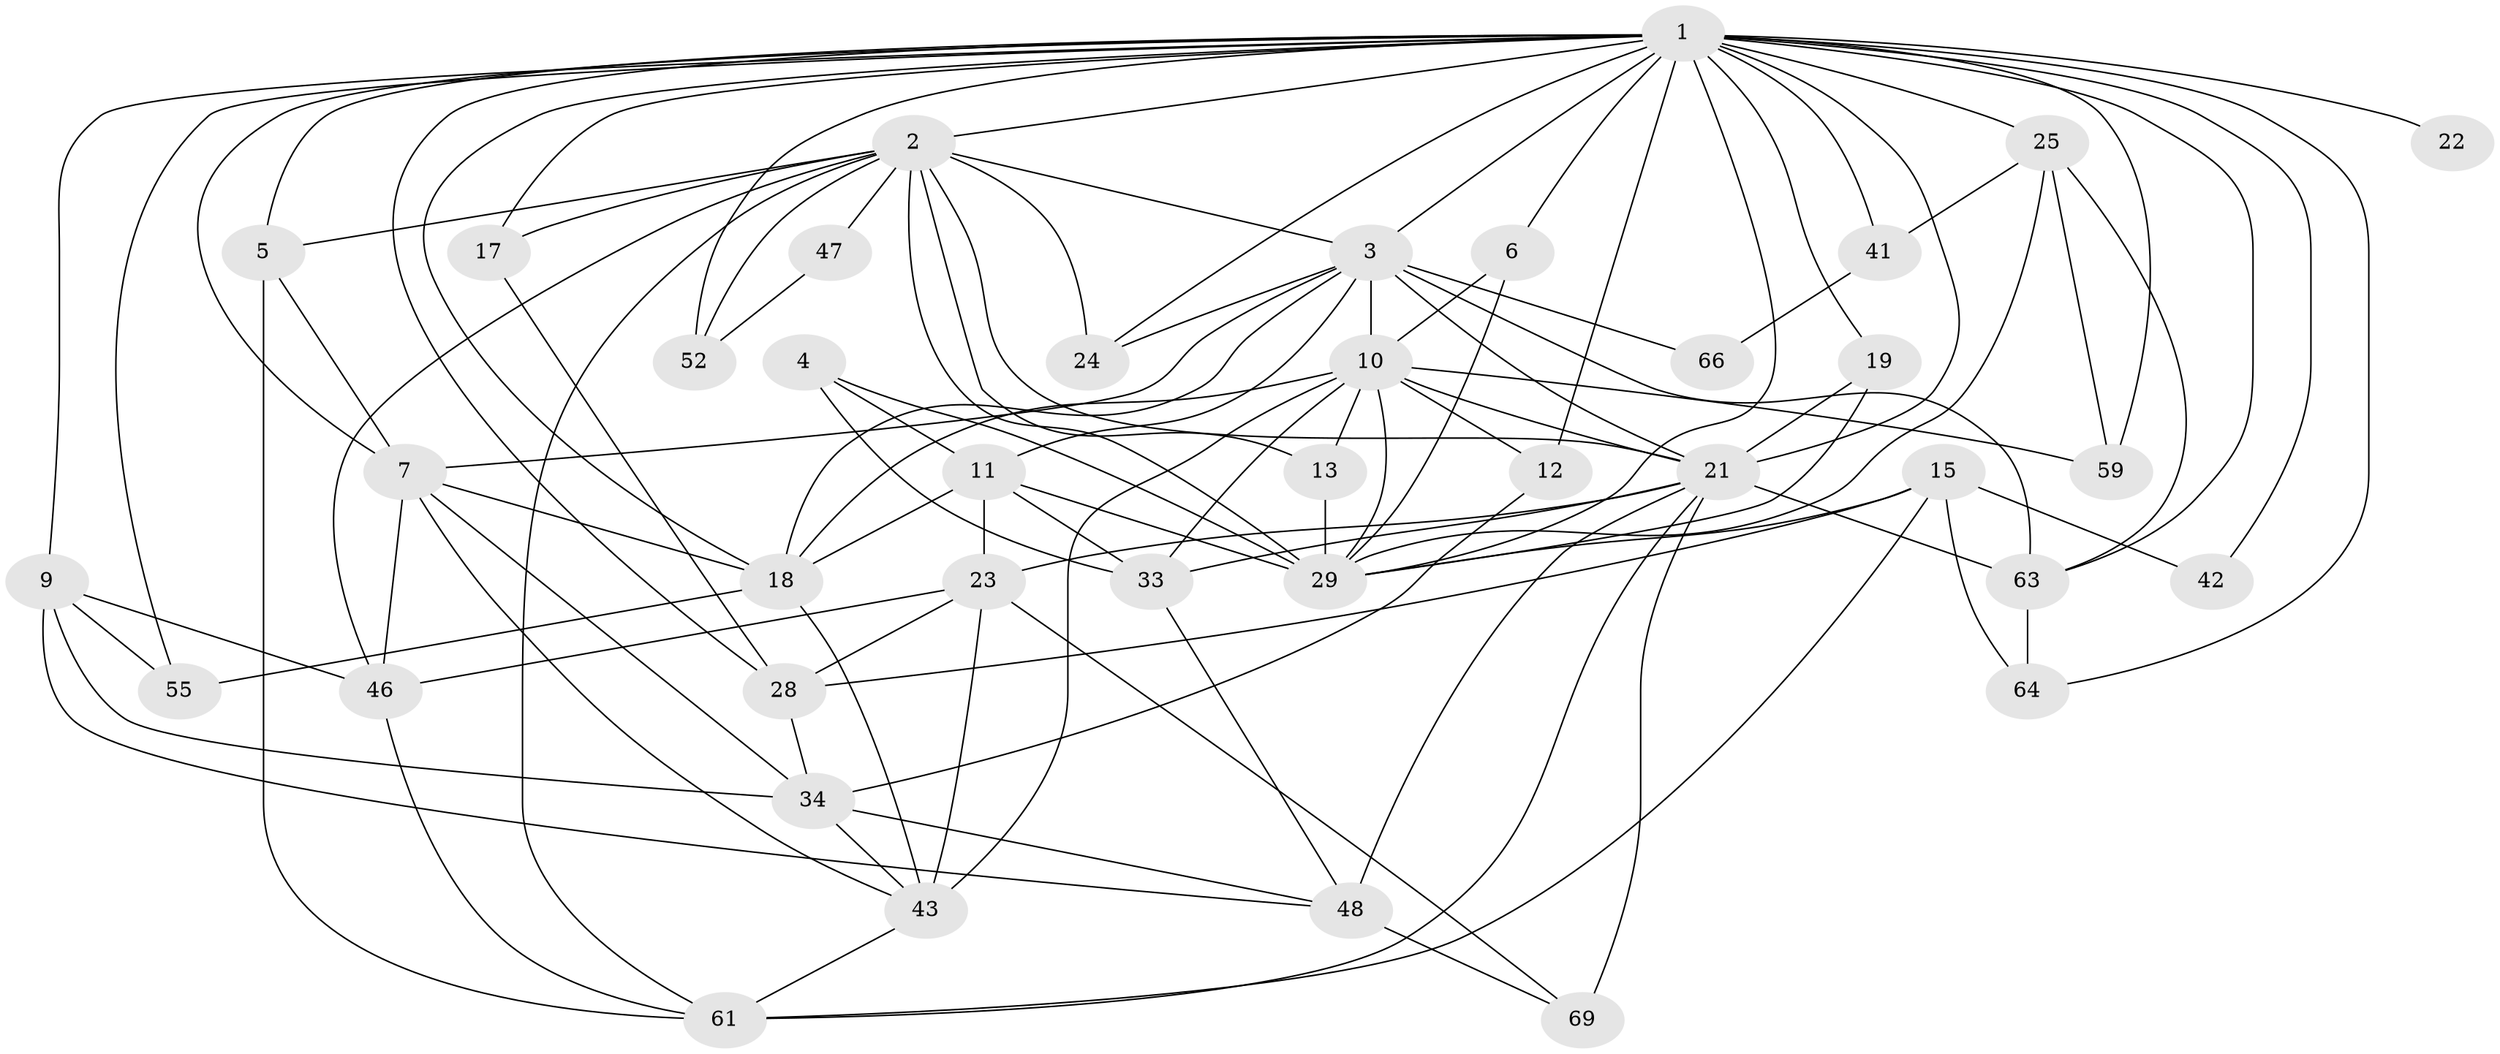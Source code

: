 // original degree distribution, {5: 0.20512820512820512, 4: 0.23076923076923078, 3: 0.38461538461538464, 2: 0.0641025641025641, 6: 0.0641025641025641, 8: 0.02564102564102564, 7: 0.02564102564102564}
// Generated by graph-tools (version 1.1) at 2025/15/03/09/25 04:15:09]
// undirected, 39 vertices, 105 edges
graph export_dot {
graph [start="1"]
  node [color=gray90,style=filled];
  1 [super="+16+36"];
  2 [super="+39+27+8"];
  3 [super="+51"];
  4;
  5 [super="+20"];
  6;
  7 [super="+14"];
  9 [super="+37"];
  10 [super="+38+31"];
  11 [super="+56"];
  12;
  13;
  15;
  17;
  18 [super="+49+32"];
  19;
  21 [super="+44+54"];
  22;
  23 [super="+26"];
  24;
  25 [super="+77"];
  28;
  29 [super="+65+72+40"];
  33 [super="+35"];
  34 [super="+70"];
  41;
  42;
  43 [super="+60"];
  46 [super="+50"];
  47;
  48;
  52;
  55;
  59;
  61 [super="+74"];
  63 [super="+73"];
  64;
  66;
  69;
  1 -- 42;
  1 -- 29 [weight=3];
  1 -- 9;
  1 -- 64;
  1 -- 5;
  1 -- 7;
  1 -- 52;
  1 -- 25;
  1 -- 28;
  1 -- 63;
  1 -- 2;
  1 -- 3;
  1 -- 6;
  1 -- 41;
  1 -- 12;
  1 -- 17;
  1 -- 18;
  1 -- 19;
  1 -- 21;
  1 -- 22 [weight=2];
  1 -- 55;
  1 -- 24;
  1 -- 59;
  2 -- 3;
  2 -- 52;
  2 -- 21 [weight=2];
  2 -- 61;
  2 -- 5;
  2 -- 13;
  2 -- 47;
  2 -- 46;
  2 -- 24;
  2 -- 17;
  2 -- 29;
  3 -- 63;
  3 -- 10;
  3 -- 18;
  3 -- 21 [weight=2];
  3 -- 66;
  3 -- 7;
  3 -- 24;
  3 -- 11;
  4 -- 33;
  4 -- 11;
  4 -- 29;
  5 -- 7;
  5 -- 61;
  6 -- 10;
  6 -- 29;
  7 -- 43;
  7 -- 34;
  7 -- 18 [weight=2];
  7 -- 46;
  9 -- 48;
  9 -- 34;
  9 -- 55;
  9 -- 46;
  10 -- 12;
  10 -- 33;
  10 -- 29;
  10 -- 59;
  10 -- 13;
  10 -- 21;
  10 -- 43;
  10 -- 18;
  11 -- 33;
  11 -- 23;
  11 -- 29;
  11 -- 18;
  12 -- 34;
  13 -- 29;
  15 -- 61;
  15 -- 28;
  15 -- 42;
  15 -- 64;
  15 -- 29;
  17 -- 28;
  18 -- 43 [weight=2];
  18 -- 55 [weight=2];
  19 -- 21;
  19 -- 29;
  21 -- 48;
  21 -- 63 [weight=2];
  21 -- 33;
  21 -- 69;
  21 -- 23;
  21 -- 61;
  23 -- 46;
  23 -- 69;
  23 -- 28;
  23 -- 43;
  25 -- 59;
  25 -- 63;
  25 -- 41;
  25 -- 29;
  28 -- 34;
  33 -- 48;
  34 -- 48;
  34 -- 43;
  41 -- 66;
  43 -- 61;
  46 -- 61;
  47 -- 52;
  48 -- 69;
  63 -- 64;
}
